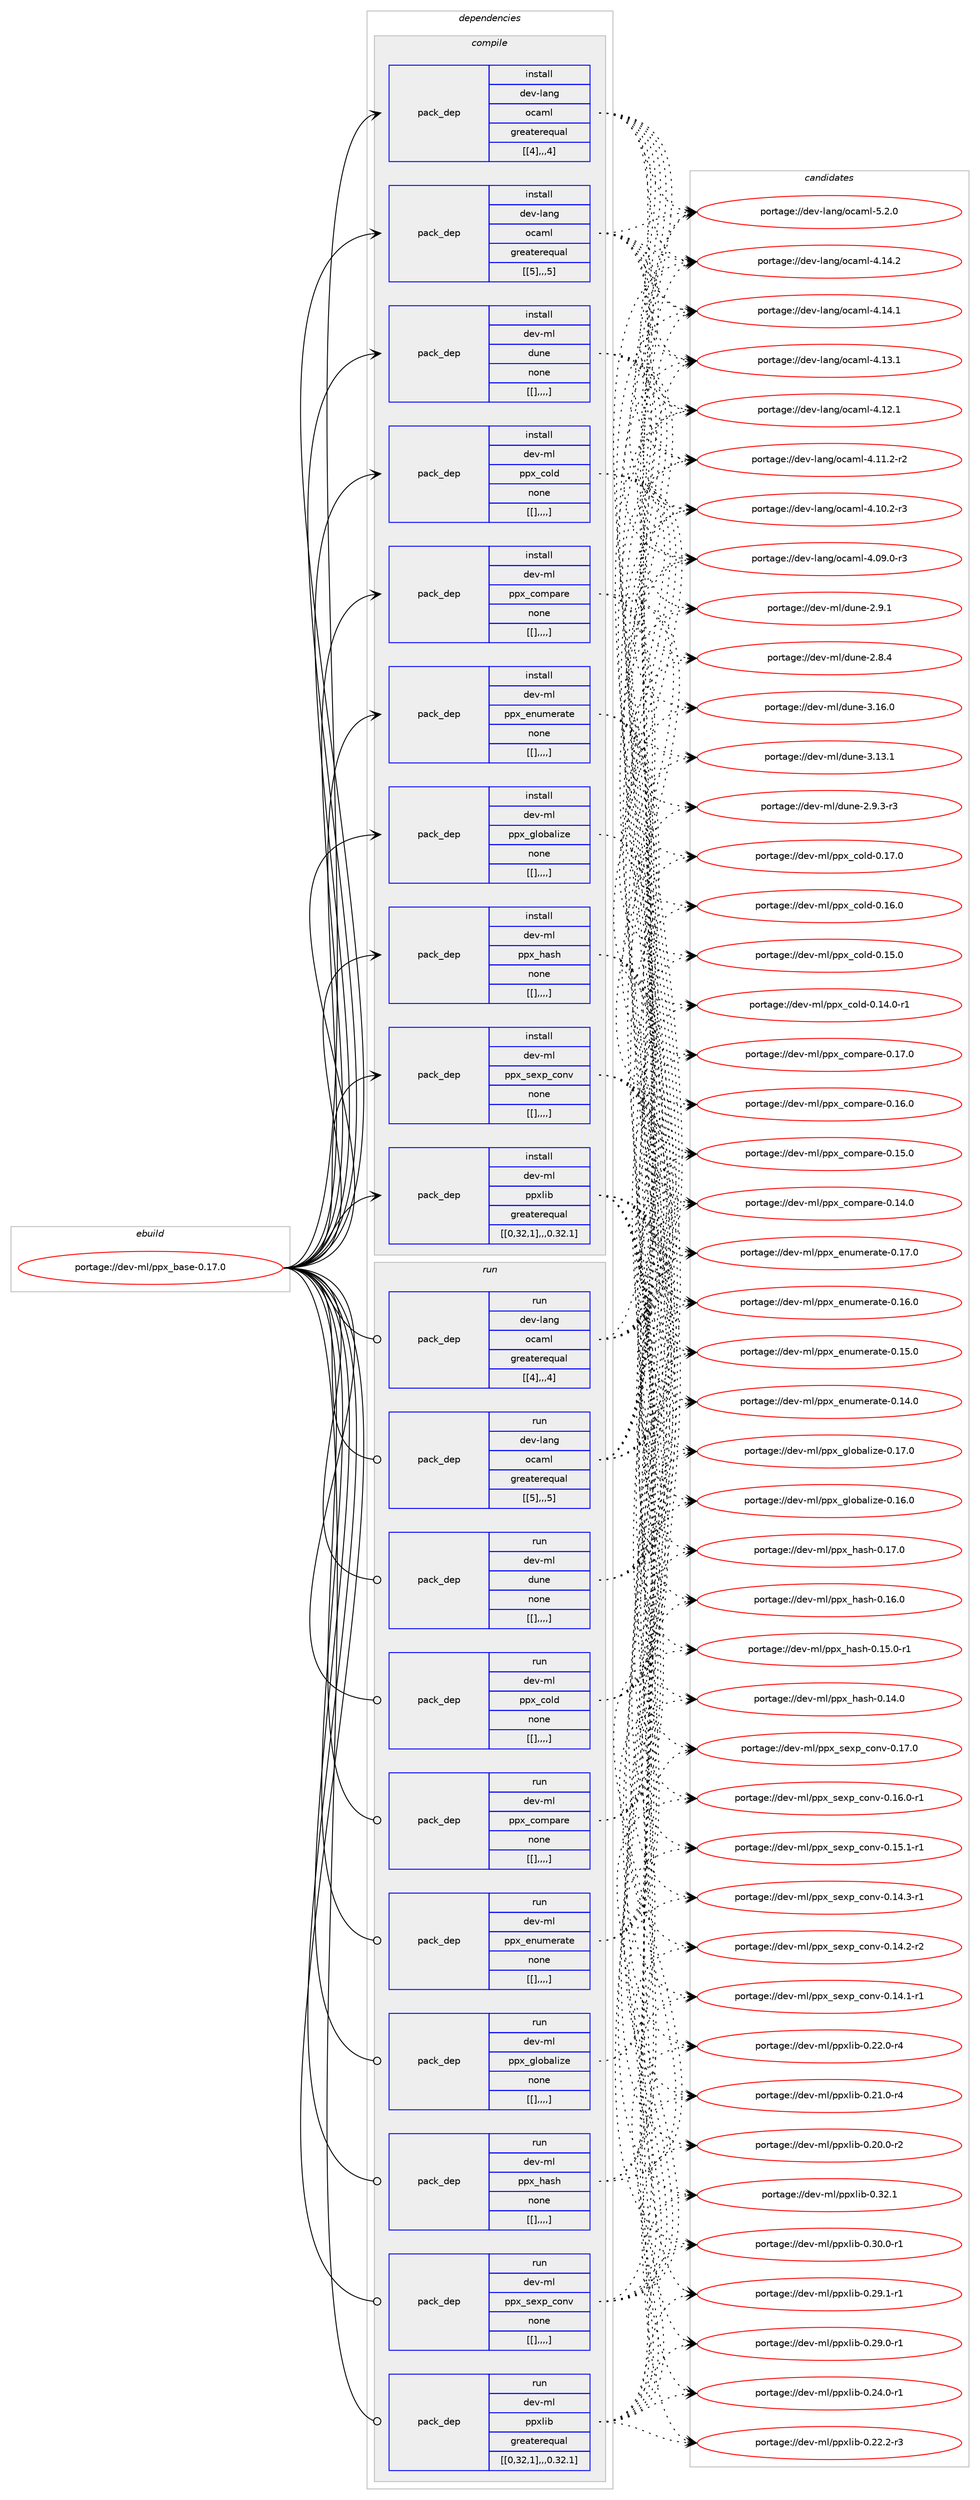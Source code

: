 digraph prolog {

# *************
# Graph options
# *************

newrank=true;
concentrate=true;
compound=true;
graph [rankdir=LR,fontname=Helvetica,fontsize=10,ranksep=1.5];#, ranksep=2.5, nodesep=0.2];
edge  [arrowhead=vee];
node  [fontname=Helvetica,fontsize=10];

# **********
# The ebuild
# **********

subgraph cluster_leftcol {
color=gray;
label=<<i>ebuild</i>>;
id [label="portage://dev-ml/ppx_base-0.17.0", color=red, width=4, href="../dev-ml/ppx_base-0.17.0.svg"];
}

# ****************
# The dependencies
# ****************

subgraph cluster_midcol {
color=gray;
label=<<i>dependencies</i>>;
subgraph cluster_compile {
fillcolor="#eeeeee";
style=filled;
label=<<i>compile</i>>;
subgraph pack91662 {
dependency123591 [label=<<TABLE BORDER="0" CELLBORDER="1" CELLSPACING="0" CELLPADDING="4" WIDTH="220"><TR><TD ROWSPAN="6" CELLPADDING="30">pack_dep</TD></TR><TR><TD WIDTH="110">install</TD></TR><TR><TD>dev-lang</TD></TR><TR><TD>ocaml</TD></TR><TR><TD>greaterequal</TD></TR><TR><TD>[[4],,,4]</TD></TR></TABLE>>, shape=none, color=blue];
}
id:e -> dependency123591:w [weight=20,style="solid",arrowhead="vee"];
subgraph pack91663 {
dependency123592 [label=<<TABLE BORDER="0" CELLBORDER="1" CELLSPACING="0" CELLPADDING="4" WIDTH="220"><TR><TD ROWSPAN="6" CELLPADDING="30">pack_dep</TD></TR><TR><TD WIDTH="110">install</TD></TR><TR><TD>dev-lang</TD></TR><TR><TD>ocaml</TD></TR><TR><TD>greaterequal</TD></TR><TR><TD>[[5],,,5]</TD></TR></TABLE>>, shape=none, color=blue];
}
id:e -> dependency123592:w [weight=20,style="solid",arrowhead="vee"];
subgraph pack91664 {
dependency123593 [label=<<TABLE BORDER="0" CELLBORDER="1" CELLSPACING="0" CELLPADDING="4" WIDTH="220"><TR><TD ROWSPAN="6" CELLPADDING="30">pack_dep</TD></TR><TR><TD WIDTH="110">install</TD></TR><TR><TD>dev-ml</TD></TR><TR><TD>dune</TD></TR><TR><TD>none</TD></TR><TR><TD>[[],,,,]</TD></TR></TABLE>>, shape=none, color=blue];
}
id:e -> dependency123593:w [weight=20,style="solid",arrowhead="vee"];
subgraph pack91665 {
dependency123594 [label=<<TABLE BORDER="0" CELLBORDER="1" CELLSPACING="0" CELLPADDING="4" WIDTH="220"><TR><TD ROWSPAN="6" CELLPADDING="30">pack_dep</TD></TR><TR><TD WIDTH="110">install</TD></TR><TR><TD>dev-ml</TD></TR><TR><TD>ppx_cold</TD></TR><TR><TD>none</TD></TR><TR><TD>[[],,,,]</TD></TR></TABLE>>, shape=none, color=blue];
}
id:e -> dependency123594:w [weight=20,style="solid",arrowhead="vee"];
subgraph pack91666 {
dependency123595 [label=<<TABLE BORDER="0" CELLBORDER="1" CELLSPACING="0" CELLPADDING="4" WIDTH="220"><TR><TD ROWSPAN="6" CELLPADDING="30">pack_dep</TD></TR><TR><TD WIDTH="110">install</TD></TR><TR><TD>dev-ml</TD></TR><TR><TD>ppx_compare</TD></TR><TR><TD>none</TD></TR><TR><TD>[[],,,,]</TD></TR></TABLE>>, shape=none, color=blue];
}
id:e -> dependency123595:w [weight=20,style="solid",arrowhead="vee"];
subgraph pack91667 {
dependency123596 [label=<<TABLE BORDER="0" CELLBORDER="1" CELLSPACING="0" CELLPADDING="4" WIDTH="220"><TR><TD ROWSPAN="6" CELLPADDING="30">pack_dep</TD></TR><TR><TD WIDTH="110">install</TD></TR><TR><TD>dev-ml</TD></TR><TR><TD>ppx_enumerate</TD></TR><TR><TD>none</TD></TR><TR><TD>[[],,,,]</TD></TR></TABLE>>, shape=none, color=blue];
}
id:e -> dependency123596:w [weight=20,style="solid",arrowhead="vee"];
subgraph pack91668 {
dependency123597 [label=<<TABLE BORDER="0" CELLBORDER="1" CELLSPACING="0" CELLPADDING="4" WIDTH="220"><TR><TD ROWSPAN="6" CELLPADDING="30">pack_dep</TD></TR><TR><TD WIDTH="110">install</TD></TR><TR><TD>dev-ml</TD></TR><TR><TD>ppx_globalize</TD></TR><TR><TD>none</TD></TR><TR><TD>[[],,,,]</TD></TR></TABLE>>, shape=none, color=blue];
}
id:e -> dependency123597:w [weight=20,style="solid",arrowhead="vee"];
subgraph pack91669 {
dependency123598 [label=<<TABLE BORDER="0" CELLBORDER="1" CELLSPACING="0" CELLPADDING="4" WIDTH="220"><TR><TD ROWSPAN="6" CELLPADDING="30">pack_dep</TD></TR><TR><TD WIDTH="110">install</TD></TR><TR><TD>dev-ml</TD></TR><TR><TD>ppx_hash</TD></TR><TR><TD>none</TD></TR><TR><TD>[[],,,,]</TD></TR></TABLE>>, shape=none, color=blue];
}
id:e -> dependency123598:w [weight=20,style="solid",arrowhead="vee"];
subgraph pack91670 {
dependency123599 [label=<<TABLE BORDER="0" CELLBORDER="1" CELLSPACING="0" CELLPADDING="4" WIDTH="220"><TR><TD ROWSPAN="6" CELLPADDING="30">pack_dep</TD></TR><TR><TD WIDTH="110">install</TD></TR><TR><TD>dev-ml</TD></TR><TR><TD>ppx_sexp_conv</TD></TR><TR><TD>none</TD></TR><TR><TD>[[],,,,]</TD></TR></TABLE>>, shape=none, color=blue];
}
id:e -> dependency123599:w [weight=20,style="solid",arrowhead="vee"];
subgraph pack91671 {
dependency123600 [label=<<TABLE BORDER="0" CELLBORDER="1" CELLSPACING="0" CELLPADDING="4" WIDTH="220"><TR><TD ROWSPAN="6" CELLPADDING="30">pack_dep</TD></TR><TR><TD WIDTH="110">install</TD></TR><TR><TD>dev-ml</TD></TR><TR><TD>ppxlib</TD></TR><TR><TD>greaterequal</TD></TR><TR><TD>[[0,32,1],,,0.32.1]</TD></TR></TABLE>>, shape=none, color=blue];
}
id:e -> dependency123600:w [weight=20,style="solid",arrowhead="vee"];
}
subgraph cluster_compileandrun {
fillcolor="#eeeeee";
style=filled;
label=<<i>compile and run</i>>;
}
subgraph cluster_run {
fillcolor="#eeeeee";
style=filled;
label=<<i>run</i>>;
subgraph pack91672 {
dependency123601 [label=<<TABLE BORDER="0" CELLBORDER="1" CELLSPACING="0" CELLPADDING="4" WIDTH="220"><TR><TD ROWSPAN="6" CELLPADDING="30">pack_dep</TD></TR><TR><TD WIDTH="110">run</TD></TR><TR><TD>dev-lang</TD></TR><TR><TD>ocaml</TD></TR><TR><TD>greaterequal</TD></TR><TR><TD>[[4],,,4]</TD></TR></TABLE>>, shape=none, color=blue];
}
id:e -> dependency123601:w [weight=20,style="solid",arrowhead="odot"];
subgraph pack91673 {
dependency123602 [label=<<TABLE BORDER="0" CELLBORDER="1" CELLSPACING="0" CELLPADDING="4" WIDTH="220"><TR><TD ROWSPAN="6" CELLPADDING="30">pack_dep</TD></TR><TR><TD WIDTH="110">run</TD></TR><TR><TD>dev-lang</TD></TR><TR><TD>ocaml</TD></TR><TR><TD>greaterequal</TD></TR><TR><TD>[[5],,,5]</TD></TR></TABLE>>, shape=none, color=blue];
}
id:e -> dependency123602:w [weight=20,style="solid",arrowhead="odot"];
subgraph pack91674 {
dependency123603 [label=<<TABLE BORDER="0" CELLBORDER="1" CELLSPACING="0" CELLPADDING="4" WIDTH="220"><TR><TD ROWSPAN="6" CELLPADDING="30">pack_dep</TD></TR><TR><TD WIDTH="110">run</TD></TR><TR><TD>dev-ml</TD></TR><TR><TD>dune</TD></TR><TR><TD>none</TD></TR><TR><TD>[[],,,,]</TD></TR></TABLE>>, shape=none, color=blue];
}
id:e -> dependency123603:w [weight=20,style="solid",arrowhead="odot"];
subgraph pack91675 {
dependency123604 [label=<<TABLE BORDER="0" CELLBORDER="1" CELLSPACING="0" CELLPADDING="4" WIDTH="220"><TR><TD ROWSPAN="6" CELLPADDING="30">pack_dep</TD></TR><TR><TD WIDTH="110">run</TD></TR><TR><TD>dev-ml</TD></TR><TR><TD>ppx_cold</TD></TR><TR><TD>none</TD></TR><TR><TD>[[],,,,]</TD></TR></TABLE>>, shape=none, color=blue];
}
id:e -> dependency123604:w [weight=20,style="solid",arrowhead="odot"];
subgraph pack91676 {
dependency123605 [label=<<TABLE BORDER="0" CELLBORDER="1" CELLSPACING="0" CELLPADDING="4" WIDTH="220"><TR><TD ROWSPAN="6" CELLPADDING="30">pack_dep</TD></TR><TR><TD WIDTH="110">run</TD></TR><TR><TD>dev-ml</TD></TR><TR><TD>ppx_compare</TD></TR><TR><TD>none</TD></TR><TR><TD>[[],,,,]</TD></TR></TABLE>>, shape=none, color=blue];
}
id:e -> dependency123605:w [weight=20,style="solid",arrowhead="odot"];
subgraph pack91677 {
dependency123606 [label=<<TABLE BORDER="0" CELLBORDER="1" CELLSPACING="0" CELLPADDING="4" WIDTH="220"><TR><TD ROWSPAN="6" CELLPADDING="30">pack_dep</TD></TR><TR><TD WIDTH="110">run</TD></TR><TR><TD>dev-ml</TD></TR><TR><TD>ppx_enumerate</TD></TR><TR><TD>none</TD></TR><TR><TD>[[],,,,]</TD></TR></TABLE>>, shape=none, color=blue];
}
id:e -> dependency123606:w [weight=20,style="solid",arrowhead="odot"];
subgraph pack91678 {
dependency123607 [label=<<TABLE BORDER="0" CELLBORDER="1" CELLSPACING="0" CELLPADDING="4" WIDTH="220"><TR><TD ROWSPAN="6" CELLPADDING="30">pack_dep</TD></TR><TR><TD WIDTH="110">run</TD></TR><TR><TD>dev-ml</TD></TR><TR><TD>ppx_globalize</TD></TR><TR><TD>none</TD></TR><TR><TD>[[],,,,]</TD></TR></TABLE>>, shape=none, color=blue];
}
id:e -> dependency123607:w [weight=20,style="solid",arrowhead="odot"];
subgraph pack91679 {
dependency123608 [label=<<TABLE BORDER="0" CELLBORDER="1" CELLSPACING="0" CELLPADDING="4" WIDTH="220"><TR><TD ROWSPAN="6" CELLPADDING="30">pack_dep</TD></TR><TR><TD WIDTH="110">run</TD></TR><TR><TD>dev-ml</TD></TR><TR><TD>ppx_hash</TD></TR><TR><TD>none</TD></TR><TR><TD>[[],,,,]</TD></TR></TABLE>>, shape=none, color=blue];
}
id:e -> dependency123608:w [weight=20,style="solid",arrowhead="odot"];
subgraph pack91680 {
dependency123609 [label=<<TABLE BORDER="0" CELLBORDER="1" CELLSPACING="0" CELLPADDING="4" WIDTH="220"><TR><TD ROWSPAN="6" CELLPADDING="30">pack_dep</TD></TR><TR><TD WIDTH="110">run</TD></TR><TR><TD>dev-ml</TD></TR><TR><TD>ppx_sexp_conv</TD></TR><TR><TD>none</TD></TR><TR><TD>[[],,,,]</TD></TR></TABLE>>, shape=none, color=blue];
}
id:e -> dependency123609:w [weight=20,style="solid",arrowhead="odot"];
subgraph pack91681 {
dependency123610 [label=<<TABLE BORDER="0" CELLBORDER="1" CELLSPACING="0" CELLPADDING="4" WIDTH="220"><TR><TD ROWSPAN="6" CELLPADDING="30">pack_dep</TD></TR><TR><TD WIDTH="110">run</TD></TR><TR><TD>dev-ml</TD></TR><TR><TD>ppxlib</TD></TR><TR><TD>greaterequal</TD></TR><TR><TD>[[0,32,1],,,0.32.1]</TD></TR></TABLE>>, shape=none, color=blue];
}
id:e -> dependency123610:w [weight=20,style="solid",arrowhead="odot"];
}
}

# **************
# The candidates
# **************

subgraph cluster_choices {
rank=same;
color=gray;
label=<<i>candidates</i>>;

subgraph choice91662 {
color=black;
nodesep=1;
choice1001011184510897110103471119997109108455346504648 [label="portage://dev-lang/ocaml-5.2.0", color=red, width=4,href="../dev-lang/ocaml-5.2.0.svg"];
choice100101118451089711010347111999710910845524649524650 [label="portage://dev-lang/ocaml-4.14.2", color=red, width=4,href="../dev-lang/ocaml-4.14.2.svg"];
choice100101118451089711010347111999710910845524649524649 [label="portage://dev-lang/ocaml-4.14.1", color=red, width=4,href="../dev-lang/ocaml-4.14.1.svg"];
choice100101118451089711010347111999710910845524649514649 [label="portage://dev-lang/ocaml-4.13.1", color=red, width=4,href="../dev-lang/ocaml-4.13.1.svg"];
choice100101118451089711010347111999710910845524649504649 [label="portage://dev-lang/ocaml-4.12.1", color=red, width=4,href="../dev-lang/ocaml-4.12.1.svg"];
choice1001011184510897110103471119997109108455246494946504511450 [label="portage://dev-lang/ocaml-4.11.2-r2", color=red, width=4,href="../dev-lang/ocaml-4.11.2-r2.svg"];
choice1001011184510897110103471119997109108455246494846504511451 [label="portage://dev-lang/ocaml-4.10.2-r3", color=red, width=4,href="../dev-lang/ocaml-4.10.2-r3.svg"];
choice1001011184510897110103471119997109108455246485746484511451 [label="portage://dev-lang/ocaml-4.09.0-r3", color=red, width=4,href="../dev-lang/ocaml-4.09.0-r3.svg"];
dependency123591:e -> choice1001011184510897110103471119997109108455346504648:w [style=dotted,weight="100"];
dependency123591:e -> choice100101118451089711010347111999710910845524649524650:w [style=dotted,weight="100"];
dependency123591:e -> choice100101118451089711010347111999710910845524649524649:w [style=dotted,weight="100"];
dependency123591:e -> choice100101118451089711010347111999710910845524649514649:w [style=dotted,weight="100"];
dependency123591:e -> choice100101118451089711010347111999710910845524649504649:w [style=dotted,weight="100"];
dependency123591:e -> choice1001011184510897110103471119997109108455246494946504511450:w [style=dotted,weight="100"];
dependency123591:e -> choice1001011184510897110103471119997109108455246494846504511451:w [style=dotted,weight="100"];
dependency123591:e -> choice1001011184510897110103471119997109108455246485746484511451:w [style=dotted,weight="100"];
}
subgraph choice91663 {
color=black;
nodesep=1;
choice1001011184510897110103471119997109108455346504648 [label="portage://dev-lang/ocaml-5.2.0", color=red, width=4,href="../dev-lang/ocaml-5.2.0.svg"];
choice100101118451089711010347111999710910845524649524650 [label="portage://dev-lang/ocaml-4.14.2", color=red, width=4,href="../dev-lang/ocaml-4.14.2.svg"];
choice100101118451089711010347111999710910845524649524649 [label="portage://dev-lang/ocaml-4.14.1", color=red, width=4,href="../dev-lang/ocaml-4.14.1.svg"];
choice100101118451089711010347111999710910845524649514649 [label="portage://dev-lang/ocaml-4.13.1", color=red, width=4,href="../dev-lang/ocaml-4.13.1.svg"];
choice100101118451089711010347111999710910845524649504649 [label="portage://dev-lang/ocaml-4.12.1", color=red, width=4,href="../dev-lang/ocaml-4.12.1.svg"];
choice1001011184510897110103471119997109108455246494946504511450 [label="portage://dev-lang/ocaml-4.11.2-r2", color=red, width=4,href="../dev-lang/ocaml-4.11.2-r2.svg"];
choice1001011184510897110103471119997109108455246494846504511451 [label="portage://dev-lang/ocaml-4.10.2-r3", color=red, width=4,href="../dev-lang/ocaml-4.10.2-r3.svg"];
choice1001011184510897110103471119997109108455246485746484511451 [label="portage://dev-lang/ocaml-4.09.0-r3", color=red, width=4,href="../dev-lang/ocaml-4.09.0-r3.svg"];
dependency123592:e -> choice1001011184510897110103471119997109108455346504648:w [style=dotted,weight="100"];
dependency123592:e -> choice100101118451089711010347111999710910845524649524650:w [style=dotted,weight="100"];
dependency123592:e -> choice100101118451089711010347111999710910845524649524649:w [style=dotted,weight="100"];
dependency123592:e -> choice100101118451089711010347111999710910845524649514649:w [style=dotted,weight="100"];
dependency123592:e -> choice100101118451089711010347111999710910845524649504649:w [style=dotted,weight="100"];
dependency123592:e -> choice1001011184510897110103471119997109108455246494946504511450:w [style=dotted,weight="100"];
dependency123592:e -> choice1001011184510897110103471119997109108455246494846504511451:w [style=dotted,weight="100"];
dependency123592:e -> choice1001011184510897110103471119997109108455246485746484511451:w [style=dotted,weight="100"];
}
subgraph choice91664 {
color=black;
nodesep=1;
choice100101118451091084710011711010145514649544648 [label="portage://dev-ml/dune-3.16.0", color=red, width=4,href="../dev-ml/dune-3.16.0.svg"];
choice100101118451091084710011711010145514649514649 [label="portage://dev-ml/dune-3.13.1", color=red, width=4,href="../dev-ml/dune-3.13.1.svg"];
choice10010111845109108471001171101014550465746514511451 [label="portage://dev-ml/dune-2.9.3-r3", color=red, width=4,href="../dev-ml/dune-2.9.3-r3.svg"];
choice1001011184510910847100117110101455046574649 [label="portage://dev-ml/dune-2.9.1", color=red, width=4,href="../dev-ml/dune-2.9.1.svg"];
choice1001011184510910847100117110101455046564652 [label="portage://dev-ml/dune-2.8.4", color=red, width=4,href="../dev-ml/dune-2.8.4.svg"];
dependency123593:e -> choice100101118451091084710011711010145514649544648:w [style=dotted,weight="100"];
dependency123593:e -> choice100101118451091084710011711010145514649514649:w [style=dotted,weight="100"];
dependency123593:e -> choice10010111845109108471001171101014550465746514511451:w [style=dotted,weight="100"];
dependency123593:e -> choice1001011184510910847100117110101455046574649:w [style=dotted,weight="100"];
dependency123593:e -> choice1001011184510910847100117110101455046564652:w [style=dotted,weight="100"];
}
subgraph choice91665 {
color=black;
nodesep=1;
choice1001011184510910847112112120959911110810045484649554648 [label="portage://dev-ml/ppx_cold-0.17.0", color=red, width=4,href="../dev-ml/ppx_cold-0.17.0.svg"];
choice1001011184510910847112112120959911110810045484649544648 [label="portage://dev-ml/ppx_cold-0.16.0", color=red, width=4,href="../dev-ml/ppx_cold-0.16.0.svg"];
choice1001011184510910847112112120959911110810045484649534648 [label="portage://dev-ml/ppx_cold-0.15.0", color=red, width=4,href="../dev-ml/ppx_cold-0.15.0.svg"];
choice10010111845109108471121121209599111108100454846495246484511449 [label="portage://dev-ml/ppx_cold-0.14.0-r1", color=red, width=4,href="../dev-ml/ppx_cold-0.14.0-r1.svg"];
dependency123594:e -> choice1001011184510910847112112120959911110810045484649554648:w [style=dotted,weight="100"];
dependency123594:e -> choice1001011184510910847112112120959911110810045484649544648:w [style=dotted,weight="100"];
dependency123594:e -> choice1001011184510910847112112120959911110810045484649534648:w [style=dotted,weight="100"];
dependency123594:e -> choice10010111845109108471121121209599111108100454846495246484511449:w [style=dotted,weight="100"];
}
subgraph choice91666 {
color=black;
nodesep=1;
choice100101118451091084711211212095991111091129711410145484649554648 [label="portage://dev-ml/ppx_compare-0.17.0", color=red, width=4,href="../dev-ml/ppx_compare-0.17.0.svg"];
choice100101118451091084711211212095991111091129711410145484649544648 [label="portage://dev-ml/ppx_compare-0.16.0", color=red, width=4,href="../dev-ml/ppx_compare-0.16.0.svg"];
choice100101118451091084711211212095991111091129711410145484649534648 [label="portage://dev-ml/ppx_compare-0.15.0", color=red, width=4,href="../dev-ml/ppx_compare-0.15.0.svg"];
choice100101118451091084711211212095991111091129711410145484649524648 [label="portage://dev-ml/ppx_compare-0.14.0", color=red, width=4,href="../dev-ml/ppx_compare-0.14.0.svg"];
dependency123595:e -> choice100101118451091084711211212095991111091129711410145484649554648:w [style=dotted,weight="100"];
dependency123595:e -> choice100101118451091084711211212095991111091129711410145484649544648:w [style=dotted,weight="100"];
dependency123595:e -> choice100101118451091084711211212095991111091129711410145484649534648:w [style=dotted,weight="100"];
dependency123595:e -> choice100101118451091084711211212095991111091129711410145484649524648:w [style=dotted,weight="100"];
}
subgraph choice91667 {
color=black;
nodesep=1;
choice1001011184510910847112112120951011101171091011149711610145484649554648 [label="portage://dev-ml/ppx_enumerate-0.17.0", color=red, width=4,href="../dev-ml/ppx_enumerate-0.17.0.svg"];
choice1001011184510910847112112120951011101171091011149711610145484649544648 [label="portage://dev-ml/ppx_enumerate-0.16.0", color=red, width=4,href="../dev-ml/ppx_enumerate-0.16.0.svg"];
choice1001011184510910847112112120951011101171091011149711610145484649534648 [label="portage://dev-ml/ppx_enumerate-0.15.0", color=red, width=4,href="../dev-ml/ppx_enumerate-0.15.0.svg"];
choice1001011184510910847112112120951011101171091011149711610145484649524648 [label="portage://dev-ml/ppx_enumerate-0.14.0", color=red, width=4,href="../dev-ml/ppx_enumerate-0.14.0.svg"];
dependency123596:e -> choice1001011184510910847112112120951011101171091011149711610145484649554648:w [style=dotted,weight="100"];
dependency123596:e -> choice1001011184510910847112112120951011101171091011149711610145484649544648:w [style=dotted,weight="100"];
dependency123596:e -> choice1001011184510910847112112120951011101171091011149711610145484649534648:w [style=dotted,weight="100"];
dependency123596:e -> choice1001011184510910847112112120951011101171091011149711610145484649524648:w [style=dotted,weight="100"];
}
subgraph choice91668 {
color=black;
nodesep=1;
choice100101118451091084711211212095103108111989710810512210145484649554648 [label="portage://dev-ml/ppx_globalize-0.17.0", color=red, width=4,href="../dev-ml/ppx_globalize-0.17.0.svg"];
choice100101118451091084711211212095103108111989710810512210145484649544648 [label="portage://dev-ml/ppx_globalize-0.16.0", color=red, width=4,href="../dev-ml/ppx_globalize-0.16.0.svg"];
dependency123597:e -> choice100101118451091084711211212095103108111989710810512210145484649554648:w [style=dotted,weight="100"];
dependency123597:e -> choice100101118451091084711211212095103108111989710810512210145484649544648:w [style=dotted,weight="100"];
}
subgraph choice91669 {
color=black;
nodesep=1;
choice1001011184510910847112112120951049711510445484649554648 [label="portage://dev-ml/ppx_hash-0.17.0", color=red, width=4,href="../dev-ml/ppx_hash-0.17.0.svg"];
choice1001011184510910847112112120951049711510445484649544648 [label="portage://dev-ml/ppx_hash-0.16.0", color=red, width=4,href="../dev-ml/ppx_hash-0.16.0.svg"];
choice10010111845109108471121121209510497115104454846495346484511449 [label="portage://dev-ml/ppx_hash-0.15.0-r1", color=red, width=4,href="../dev-ml/ppx_hash-0.15.0-r1.svg"];
choice1001011184510910847112112120951049711510445484649524648 [label="portage://dev-ml/ppx_hash-0.14.0", color=red, width=4,href="../dev-ml/ppx_hash-0.14.0.svg"];
dependency123598:e -> choice1001011184510910847112112120951049711510445484649554648:w [style=dotted,weight="100"];
dependency123598:e -> choice1001011184510910847112112120951049711510445484649544648:w [style=dotted,weight="100"];
dependency123598:e -> choice10010111845109108471121121209510497115104454846495346484511449:w [style=dotted,weight="100"];
dependency123598:e -> choice1001011184510910847112112120951049711510445484649524648:w [style=dotted,weight="100"];
}
subgraph choice91670 {
color=black;
nodesep=1;
choice100101118451091084711211212095115101120112959911111011845484649554648 [label="portage://dev-ml/ppx_sexp_conv-0.17.0", color=red, width=4,href="../dev-ml/ppx_sexp_conv-0.17.0.svg"];
choice1001011184510910847112112120951151011201129599111110118454846495446484511449 [label="portage://dev-ml/ppx_sexp_conv-0.16.0-r1", color=red, width=4,href="../dev-ml/ppx_sexp_conv-0.16.0-r1.svg"];
choice1001011184510910847112112120951151011201129599111110118454846495346494511449 [label="portage://dev-ml/ppx_sexp_conv-0.15.1-r1", color=red, width=4,href="../dev-ml/ppx_sexp_conv-0.15.1-r1.svg"];
choice1001011184510910847112112120951151011201129599111110118454846495246514511449 [label="portage://dev-ml/ppx_sexp_conv-0.14.3-r1", color=red, width=4,href="../dev-ml/ppx_sexp_conv-0.14.3-r1.svg"];
choice1001011184510910847112112120951151011201129599111110118454846495246504511450 [label="portage://dev-ml/ppx_sexp_conv-0.14.2-r2", color=red, width=4,href="../dev-ml/ppx_sexp_conv-0.14.2-r2.svg"];
choice1001011184510910847112112120951151011201129599111110118454846495246494511449 [label="portage://dev-ml/ppx_sexp_conv-0.14.1-r1", color=red, width=4,href="../dev-ml/ppx_sexp_conv-0.14.1-r1.svg"];
dependency123599:e -> choice100101118451091084711211212095115101120112959911111011845484649554648:w [style=dotted,weight="100"];
dependency123599:e -> choice1001011184510910847112112120951151011201129599111110118454846495446484511449:w [style=dotted,weight="100"];
dependency123599:e -> choice1001011184510910847112112120951151011201129599111110118454846495346494511449:w [style=dotted,weight="100"];
dependency123599:e -> choice1001011184510910847112112120951151011201129599111110118454846495246514511449:w [style=dotted,weight="100"];
dependency123599:e -> choice1001011184510910847112112120951151011201129599111110118454846495246504511450:w [style=dotted,weight="100"];
dependency123599:e -> choice1001011184510910847112112120951151011201129599111110118454846495246494511449:w [style=dotted,weight="100"];
}
subgraph choice91671 {
color=black;
nodesep=1;
choice10010111845109108471121121201081059845484651504649 [label="portage://dev-ml/ppxlib-0.32.1", color=red, width=4,href="../dev-ml/ppxlib-0.32.1.svg"];
choice100101118451091084711211212010810598454846514846484511449 [label="portage://dev-ml/ppxlib-0.30.0-r1", color=red, width=4,href="../dev-ml/ppxlib-0.30.0-r1.svg"];
choice100101118451091084711211212010810598454846505746494511449 [label="portage://dev-ml/ppxlib-0.29.1-r1", color=red, width=4,href="../dev-ml/ppxlib-0.29.1-r1.svg"];
choice100101118451091084711211212010810598454846505746484511449 [label="portage://dev-ml/ppxlib-0.29.0-r1", color=red, width=4,href="../dev-ml/ppxlib-0.29.0-r1.svg"];
choice100101118451091084711211212010810598454846505246484511449 [label="portage://dev-ml/ppxlib-0.24.0-r1", color=red, width=4,href="../dev-ml/ppxlib-0.24.0-r1.svg"];
choice100101118451091084711211212010810598454846505046504511451 [label="portage://dev-ml/ppxlib-0.22.2-r3", color=red, width=4,href="../dev-ml/ppxlib-0.22.2-r3.svg"];
choice100101118451091084711211212010810598454846505046484511452 [label="portage://dev-ml/ppxlib-0.22.0-r4", color=red, width=4,href="../dev-ml/ppxlib-0.22.0-r4.svg"];
choice100101118451091084711211212010810598454846504946484511452 [label="portage://dev-ml/ppxlib-0.21.0-r4", color=red, width=4,href="../dev-ml/ppxlib-0.21.0-r4.svg"];
choice100101118451091084711211212010810598454846504846484511450 [label="portage://dev-ml/ppxlib-0.20.0-r2", color=red, width=4,href="../dev-ml/ppxlib-0.20.0-r2.svg"];
dependency123600:e -> choice10010111845109108471121121201081059845484651504649:w [style=dotted,weight="100"];
dependency123600:e -> choice100101118451091084711211212010810598454846514846484511449:w [style=dotted,weight="100"];
dependency123600:e -> choice100101118451091084711211212010810598454846505746494511449:w [style=dotted,weight="100"];
dependency123600:e -> choice100101118451091084711211212010810598454846505746484511449:w [style=dotted,weight="100"];
dependency123600:e -> choice100101118451091084711211212010810598454846505246484511449:w [style=dotted,weight="100"];
dependency123600:e -> choice100101118451091084711211212010810598454846505046504511451:w [style=dotted,weight="100"];
dependency123600:e -> choice100101118451091084711211212010810598454846505046484511452:w [style=dotted,weight="100"];
dependency123600:e -> choice100101118451091084711211212010810598454846504946484511452:w [style=dotted,weight="100"];
dependency123600:e -> choice100101118451091084711211212010810598454846504846484511450:w [style=dotted,weight="100"];
}
subgraph choice91672 {
color=black;
nodesep=1;
choice1001011184510897110103471119997109108455346504648 [label="portage://dev-lang/ocaml-5.2.0", color=red, width=4,href="../dev-lang/ocaml-5.2.0.svg"];
choice100101118451089711010347111999710910845524649524650 [label="portage://dev-lang/ocaml-4.14.2", color=red, width=4,href="../dev-lang/ocaml-4.14.2.svg"];
choice100101118451089711010347111999710910845524649524649 [label="portage://dev-lang/ocaml-4.14.1", color=red, width=4,href="../dev-lang/ocaml-4.14.1.svg"];
choice100101118451089711010347111999710910845524649514649 [label="portage://dev-lang/ocaml-4.13.1", color=red, width=4,href="../dev-lang/ocaml-4.13.1.svg"];
choice100101118451089711010347111999710910845524649504649 [label="portage://dev-lang/ocaml-4.12.1", color=red, width=4,href="../dev-lang/ocaml-4.12.1.svg"];
choice1001011184510897110103471119997109108455246494946504511450 [label="portage://dev-lang/ocaml-4.11.2-r2", color=red, width=4,href="../dev-lang/ocaml-4.11.2-r2.svg"];
choice1001011184510897110103471119997109108455246494846504511451 [label="portage://dev-lang/ocaml-4.10.2-r3", color=red, width=4,href="../dev-lang/ocaml-4.10.2-r3.svg"];
choice1001011184510897110103471119997109108455246485746484511451 [label="portage://dev-lang/ocaml-4.09.0-r3", color=red, width=4,href="../dev-lang/ocaml-4.09.0-r3.svg"];
dependency123601:e -> choice1001011184510897110103471119997109108455346504648:w [style=dotted,weight="100"];
dependency123601:e -> choice100101118451089711010347111999710910845524649524650:w [style=dotted,weight="100"];
dependency123601:e -> choice100101118451089711010347111999710910845524649524649:w [style=dotted,weight="100"];
dependency123601:e -> choice100101118451089711010347111999710910845524649514649:w [style=dotted,weight="100"];
dependency123601:e -> choice100101118451089711010347111999710910845524649504649:w [style=dotted,weight="100"];
dependency123601:e -> choice1001011184510897110103471119997109108455246494946504511450:w [style=dotted,weight="100"];
dependency123601:e -> choice1001011184510897110103471119997109108455246494846504511451:w [style=dotted,weight="100"];
dependency123601:e -> choice1001011184510897110103471119997109108455246485746484511451:w [style=dotted,weight="100"];
}
subgraph choice91673 {
color=black;
nodesep=1;
choice1001011184510897110103471119997109108455346504648 [label="portage://dev-lang/ocaml-5.2.0", color=red, width=4,href="../dev-lang/ocaml-5.2.0.svg"];
choice100101118451089711010347111999710910845524649524650 [label="portage://dev-lang/ocaml-4.14.2", color=red, width=4,href="../dev-lang/ocaml-4.14.2.svg"];
choice100101118451089711010347111999710910845524649524649 [label="portage://dev-lang/ocaml-4.14.1", color=red, width=4,href="../dev-lang/ocaml-4.14.1.svg"];
choice100101118451089711010347111999710910845524649514649 [label="portage://dev-lang/ocaml-4.13.1", color=red, width=4,href="../dev-lang/ocaml-4.13.1.svg"];
choice100101118451089711010347111999710910845524649504649 [label="portage://dev-lang/ocaml-4.12.1", color=red, width=4,href="../dev-lang/ocaml-4.12.1.svg"];
choice1001011184510897110103471119997109108455246494946504511450 [label="portage://dev-lang/ocaml-4.11.2-r2", color=red, width=4,href="../dev-lang/ocaml-4.11.2-r2.svg"];
choice1001011184510897110103471119997109108455246494846504511451 [label="portage://dev-lang/ocaml-4.10.2-r3", color=red, width=4,href="../dev-lang/ocaml-4.10.2-r3.svg"];
choice1001011184510897110103471119997109108455246485746484511451 [label="portage://dev-lang/ocaml-4.09.0-r3", color=red, width=4,href="../dev-lang/ocaml-4.09.0-r3.svg"];
dependency123602:e -> choice1001011184510897110103471119997109108455346504648:w [style=dotted,weight="100"];
dependency123602:e -> choice100101118451089711010347111999710910845524649524650:w [style=dotted,weight="100"];
dependency123602:e -> choice100101118451089711010347111999710910845524649524649:w [style=dotted,weight="100"];
dependency123602:e -> choice100101118451089711010347111999710910845524649514649:w [style=dotted,weight="100"];
dependency123602:e -> choice100101118451089711010347111999710910845524649504649:w [style=dotted,weight="100"];
dependency123602:e -> choice1001011184510897110103471119997109108455246494946504511450:w [style=dotted,weight="100"];
dependency123602:e -> choice1001011184510897110103471119997109108455246494846504511451:w [style=dotted,weight="100"];
dependency123602:e -> choice1001011184510897110103471119997109108455246485746484511451:w [style=dotted,weight="100"];
}
subgraph choice91674 {
color=black;
nodesep=1;
choice100101118451091084710011711010145514649544648 [label="portage://dev-ml/dune-3.16.0", color=red, width=4,href="../dev-ml/dune-3.16.0.svg"];
choice100101118451091084710011711010145514649514649 [label="portage://dev-ml/dune-3.13.1", color=red, width=4,href="../dev-ml/dune-3.13.1.svg"];
choice10010111845109108471001171101014550465746514511451 [label="portage://dev-ml/dune-2.9.3-r3", color=red, width=4,href="../dev-ml/dune-2.9.3-r3.svg"];
choice1001011184510910847100117110101455046574649 [label="portage://dev-ml/dune-2.9.1", color=red, width=4,href="../dev-ml/dune-2.9.1.svg"];
choice1001011184510910847100117110101455046564652 [label="portage://dev-ml/dune-2.8.4", color=red, width=4,href="../dev-ml/dune-2.8.4.svg"];
dependency123603:e -> choice100101118451091084710011711010145514649544648:w [style=dotted,weight="100"];
dependency123603:e -> choice100101118451091084710011711010145514649514649:w [style=dotted,weight="100"];
dependency123603:e -> choice10010111845109108471001171101014550465746514511451:w [style=dotted,weight="100"];
dependency123603:e -> choice1001011184510910847100117110101455046574649:w [style=dotted,weight="100"];
dependency123603:e -> choice1001011184510910847100117110101455046564652:w [style=dotted,weight="100"];
}
subgraph choice91675 {
color=black;
nodesep=1;
choice1001011184510910847112112120959911110810045484649554648 [label="portage://dev-ml/ppx_cold-0.17.0", color=red, width=4,href="../dev-ml/ppx_cold-0.17.0.svg"];
choice1001011184510910847112112120959911110810045484649544648 [label="portage://dev-ml/ppx_cold-0.16.0", color=red, width=4,href="../dev-ml/ppx_cold-0.16.0.svg"];
choice1001011184510910847112112120959911110810045484649534648 [label="portage://dev-ml/ppx_cold-0.15.0", color=red, width=4,href="../dev-ml/ppx_cold-0.15.0.svg"];
choice10010111845109108471121121209599111108100454846495246484511449 [label="portage://dev-ml/ppx_cold-0.14.0-r1", color=red, width=4,href="../dev-ml/ppx_cold-0.14.0-r1.svg"];
dependency123604:e -> choice1001011184510910847112112120959911110810045484649554648:w [style=dotted,weight="100"];
dependency123604:e -> choice1001011184510910847112112120959911110810045484649544648:w [style=dotted,weight="100"];
dependency123604:e -> choice1001011184510910847112112120959911110810045484649534648:w [style=dotted,weight="100"];
dependency123604:e -> choice10010111845109108471121121209599111108100454846495246484511449:w [style=dotted,weight="100"];
}
subgraph choice91676 {
color=black;
nodesep=1;
choice100101118451091084711211212095991111091129711410145484649554648 [label="portage://dev-ml/ppx_compare-0.17.0", color=red, width=4,href="../dev-ml/ppx_compare-0.17.0.svg"];
choice100101118451091084711211212095991111091129711410145484649544648 [label="portage://dev-ml/ppx_compare-0.16.0", color=red, width=4,href="../dev-ml/ppx_compare-0.16.0.svg"];
choice100101118451091084711211212095991111091129711410145484649534648 [label="portage://dev-ml/ppx_compare-0.15.0", color=red, width=4,href="../dev-ml/ppx_compare-0.15.0.svg"];
choice100101118451091084711211212095991111091129711410145484649524648 [label="portage://dev-ml/ppx_compare-0.14.0", color=red, width=4,href="../dev-ml/ppx_compare-0.14.0.svg"];
dependency123605:e -> choice100101118451091084711211212095991111091129711410145484649554648:w [style=dotted,weight="100"];
dependency123605:e -> choice100101118451091084711211212095991111091129711410145484649544648:w [style=dotted,weight="100"];
dependency123605:e -> choice100101118451091084711211212095991111091129711410145484649534648:w [style=dotted,weight="100"];
dependency123605:e -> choice100101118451091084711211212095991111091129711410145484649524648:w [style=dotted,weight="100"];
}
subgraph choice91677 {
color=black;
nodesep=1;
choice1001011184510910847112112120951011101171091011149711610145484649554648 [label="portage://dev-ml/ppx_enumerate-0.17.0", color=red, width=4,href="../dev-ml/ppx_enumerate-0.17.0.svg"];
choice1001011184510910847112112120951011101171091011149711610145484649544648 [label="portage://dev-ml/ppx_enumerate-0.16.0", color=red, width=4,href="../dev-ml/ppx_enumerate-0.16.0.svg"];
choice1001011184510910847112112120951011101171091011149711610145484649534648 [label="portage://dev-ml/ppx_enumerate-0.15.0", color=red, width=4,href="../dev-ml/ppx_enumerate-0.15.0.svg"];
choice1001011184510910847112112120951011101171091011149711610145484649524648 [label="portage://dev-ml/ppx_enumerate-0.14.0", color=red, width=4,href="../dev-ml/ppx_enumerate-0.14.0.svg"];
dependency123606:e -> choice1001011184510910847112112120951011101171091011149711610145484649554648:w [style=dotted,weight="100"];
dependency123606:e -> choice1001011184510910847112112120951011101171091011149711610145484649544648:w [style=dotted,weight="100"];
dependency123606:e -> choice1001011184510910847112112120951011101171091011149711610145484649534648:w [style=dotted,weight="100"];
dependency123606:e -> choice1001011184510910847112112120951011101171091011149711610145484649524648:w [style=dotted,weight="100"];
}
subgraph choice91678 {
color=black;
nodesep=1;
choice100101118451091084711211212095103108111989710810512210145484649554648 [label="portage://dev-ml/ppx_globalize-0.17.0", color=red, width=4,href="../dev-ml/ppx_globalize-0.17.0.svg"];
choice100101118451091084711211212095103108111989710810512210145484649544648 [label="portage://dev-ml/ppx_globalize-0.16.0", color=red, width=4,href="../dev-ml/ppx_globalize-0.16.0.svg"];
dependency123607:e -> choice100101118451091084711211212095103108111989710810512210145484649554648:w [style=dotted,weight="100"];
dependency123607:e -> choice100101118451091084711211212095103108111989710810512210145484649544648:w [style=dotted,weight="100"];
}
subgraph choice91679 {
color=black;
nodesep=1;
choice1001011184510910847112112120951049711510445484649554648 [label="portage://dev-ml/ppx_hash-0.17.0", color=red, width=4,href="../dev-ml/ppx_hash-0.17.0.svg"];
choice1001011184510910847112112120951049711510445484649544648 [label="portage://dev-ml/ppx_hash-0.16.0", color=red, width=4,href="../dev-ml/ppx_hash-0.16.0.svg"];
choice10010111845109108471121121209510497115104454846495346484511449 [label="portage://dev-ml/ppx_hash-0.15.0-r1", color=red, width=4,href="../dev-ml/ppx_hash-0.15.0-r1.svg"];
choice1001011184510910847112112120951049711510445484649524648 [label="portage://dev-ml/ppx_hash-0.14.0", color=red, width=4,href="../dev-ml/ppx_hash-0.14.0.svg"];
dependency123608:e -> choice1001011184510910847112112120951049711510445484649554648:w [style=dotted,weight="100"];
dependency123608:e -> choice1001011184510910847112112120951049711510445484649544648:w [style=dotted,weight="100"];
dependency123608:e -> choice10010111845109108471121121209510497115104454846495346484511449:w [style=dotted,weight="100"];
dependency123608:e -> choice1001011184510910847112112120951049711510445484649524648:w [style=dotted,weight="100"];
}
subgraph choice91680 {
color=black;
nodesep=1;
choice100101118451091084711211212095115101120112959911111011845484649554648 [label="portage://dev-ml/ppx_sexp_conv-0.17.0", color=red, width=4,href="../dev-ml/ppx_sexp_conv-0.17.0.svg"];
choice1001011184510910847112112120951151011201129599111110118454846495446484511449 [label="portage://dev-ml/ppx_sexp_conv-0.16.0-r1", color=red, width=4,href="../dev-ml/ppx_sexp_conv-0.16.0-r1.svg"];
choice1001011184510910847112112120951151011201129599111110118454846495346494511449 [label="portage://dev-ml/ppx_sexp_conv-0.15.1-r1", color=red, width=4,href="../dev-ml/ppx_sexp_conv-0.15.1-r1.svg"];
choice1001011184510910847112112120951151011201129599111110118454846495246514511449 [label="portage://dev-ml/ppx_sexp_conv-0.14.3-r1", color=red, width=4,href="../dev-ml/ppx_sexp_conv-0.14.3-r1.svg"];
choice1001011184510910847112112120951151011201129599111110118454846495246504511450 [label="portage://dev-ml/ppx_sexp_conv-0.14.2-r2", color=red, width=4,href="../dev-ml/ppx_sexp_conv-0.14.2-r2.svg"];
choice1001011184510910847112112120951151011201129599111110118454846495246494511449 [label="portage://dev-ml/ppx_sexp_conv-0.14.1-r1", color=red, width=4,href="../dev-ml/ppx_sexp_conv-0.14.1-r1.svg"];
dependency123609:e -> choice100101118451091084711211212095115101120112959911111011845484649554648:w [style=dotted,weight="100"];
dependency123609:e -> choice1001011184510910847112112120951151011201129599111110118454846495446484511449:w [style=dotted,weight="100"];
dependency123609:e -> choice1001011184510910847112112120951151011201129599111110118454846495346494511449:w [style=dotted,weight="100"];
dependency123609:e -> choice1001011184510910847112112120951151011201129599111110118454846495246514511449:w [style=dotted,weight="100"];
dependency123609:e -> choice1001011184510910847112112120951151011201129599111110118454846495246504511450:w [style=dotted,weight="100"];
dependency123609:e -> choice1001011184510910847112112120951151011201129599111110118454846495246494511449:w [style=dotted,weight="100"];
}
subgraph choice91681 {
color=black;
nodesep=1;
choice10010111845109108471121121201081059845484651504649 [label="portage://dev-ml/ppxlib-0.32.1", color=red, width=4,href="../dev-ml/ppxlib-0.32.1.svg"];
choice100101118451091084711211212010810598454846514846484511449 [label="portage://dev-ml/ppxlib-0.30.0-r1", color=red, width=4,href="../dev-ml/ppxlib-0.30.0-r1.svg"];
choice100101118451091084711211212010810598454846505746494511449 [label="portage://dev-ml/ppxlib-0.29.1-r1", color=red, width=4,href="../dev-ml/ppxlib-0.29.1-r1.svg"];
choice100101118451091084711211212010810598454846505746484511449 [label="portage://dev-ml/ppxlib-0.29.0-r1", color=red, width=4,href="../dev-ml/ppxlib-0.29.0-r1.svg"];
choice100101118451091084711211212010810598454846505246484511449 [label="portage://dev-ml/ppxlib-0.24.0-r1", color=red, width=4,href="../dev-ml/ppxlib-0.24.0-r1.svg"];
choice100101118451091084711211212010810598454846505046504511451 [label="portage://dev-ml/ppxlib-0.22.2-r3", color=red, width=4,href="../dev-ml/ppxlib-0.22.2-r3.svg"];
choice100101118451091084711211212010810598454846505046484511452 [label="portage://dev-ml/ppxlib-0.22.0-r4", color=red, width=4,href="../dev-ml/ppxlib-0.22.0-r4.svg"];
choice100101118451091084711211212010810598454846504946484511452 [label="portage://dev-ml/ppxlib-0.21.0-r4", color=red, width=4,href="../dev-ml/ppxlib-0.21.0-r4.svg"];
choice100101118451091084711211212010810598454846504846484511450 [label="portage://dev-ml/ppxlib-0.20.0-r2", color=red, width=4,href="../dev-ml/ppxlib-0.20.0-r2.svg"];
dependency123610:e -> choice10010111845109108471121121201081059845484651504649:w [style=dotted,weight="100"];
dependency123610:e -> choice100101118451091084711211212010810598454846514846484511449:w [style=dotted,weight="100"];
dependency123610:e -> choice100101118451091084711211212010810598454846505746494511449:w [style=dotted,weight="100"];
dependency123610:e -> choice100101118451091084711211212010810598454846505746484511449:w [style=dotted,weight="100"];
dependency123610:e -> choice100101118451091084711211212010810598454846505246484511449:w [style=dotted,weight="100"];
dependency123610:e -> choice100101118451091084711211212010810598454846505046504511451:w [style=dotted,weight="100"];
dependency123610:e -> choice100101118451091084711211212010810598454846505046484511452:w [style=dotted,weight="100"];
dependency123610:e -> choice100101118451091084711211212010810598454846504946484511452:w [style=dotted,weight="100"];
dependency123610:e -> choice100101118451091084711211212010810598454846504846484511450:w [style=dotted,weight="100"];
}
}

}
